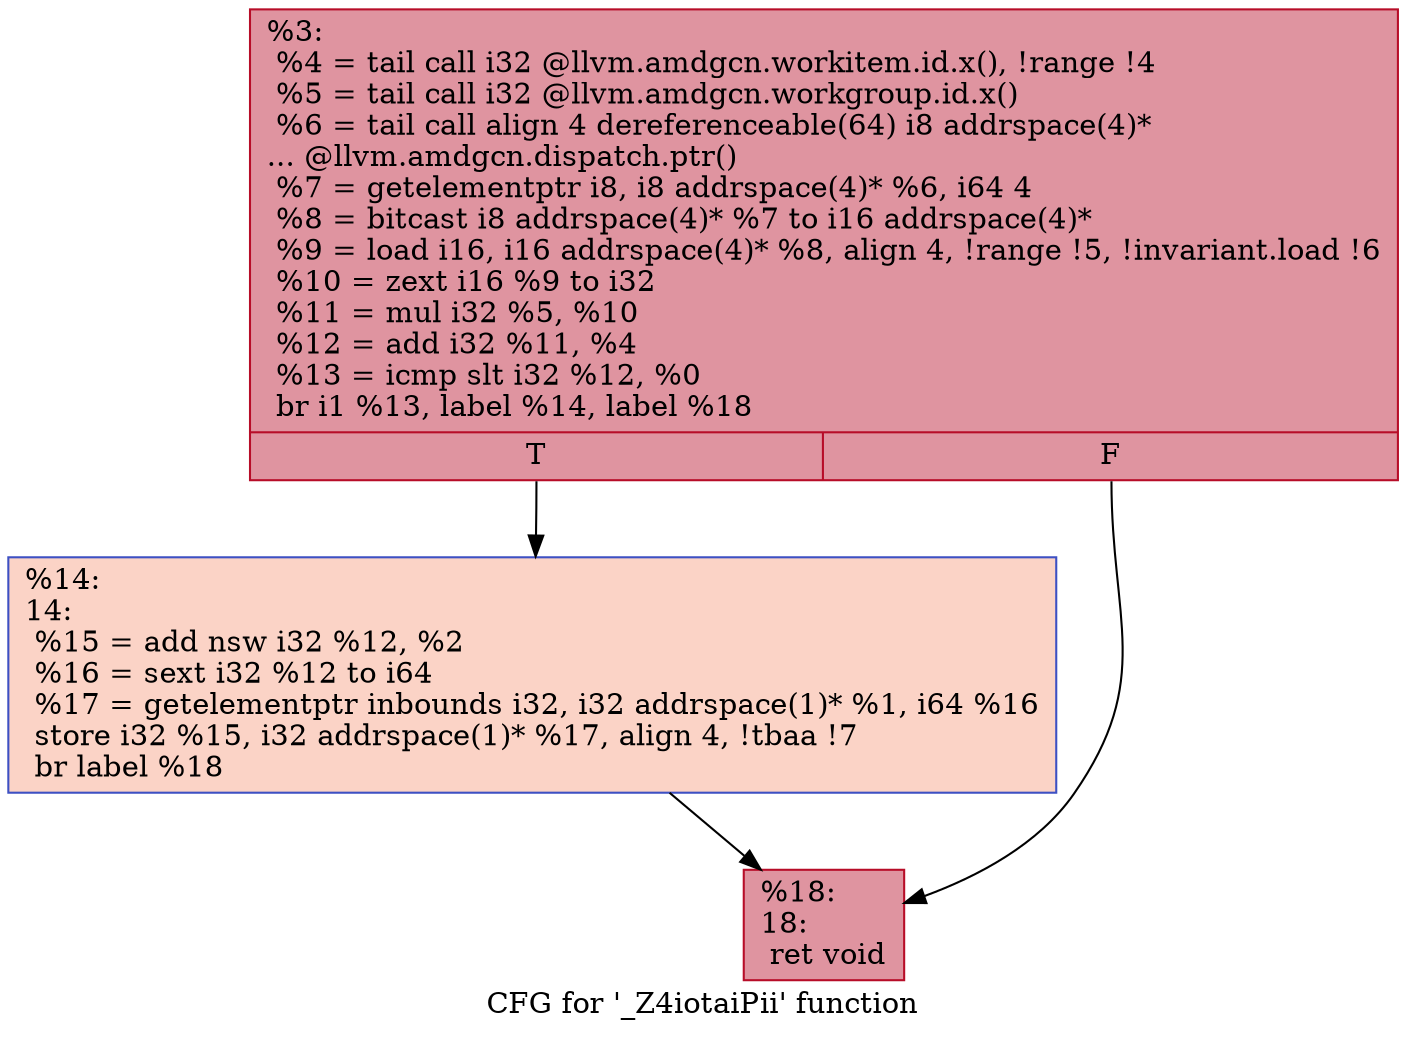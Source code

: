 digraph "CFG for '_Z4iotaiPii' function" {
	label="CFG for '_Z4iotaiPii' function";

	Node0x6319ea0 [shape=record,color="#b70d28ff", style=filled, fillcolor="#b70d2870",label="{%3:\l  %4 = tail call i32 @llvm.amdgcn.workitem.id.x(), !range !4\l  %5 = tail call i32 @llvm.amdgcn.workgroup.id.x()\l  %6 = tail call align 4 dereferenceable(64) i8 addrspace(4)*\l... @llvm.amdgcn.dispatch.ptr()\l  %7 = getelementptr i8, i8 addrspace(4)* %6, i64 4\l  %8 = bitcast i8 addrspace(4)* %7 to i16 addrspace(4)*\l  %9 = load i16, i16 addrspace(4)* %8, align 4, !range !5, !invariant.load !6\l  %10 = zext i16 %9 to i32\l  %11 = mul i32 %5, %10\l  %12 = add i32 %11, %4\l  %13 = icmp slt i32 %12, %0\l  br i1 %13, label %14, label %18\l|{<s0>T|<s1>F}}"];
	Node0x6319ea0:s0 -> Node0x631ac40;
	Node0x6319ea0:s1 -> Node0x631be40;
	Node0x631ac40 [shape=record,color="#3d50c3ff", style=filled, fillcolor="#f59c7d70",label="{%14:\l14:                                               \l  %15 = add nsw i32 %12, %2\l  %16 = sext i32 %12 to i64\l  %17 = getelementptr inbounds i32, i32 addrspace(1)* %1, i64 %16\l  store i32 %15, i32 addrspace(1)* %17, align 4, !tbaa !7\l  br label %18\l}"];
	Node0x631ac40 -> Node0x631be40;
	Node0x631be40 [shape=record,color="#b70d28ff", style=filled, fillcolor="#b70d2870",label="{%18:\l18:                                               \l  ret void\l}"];
}
